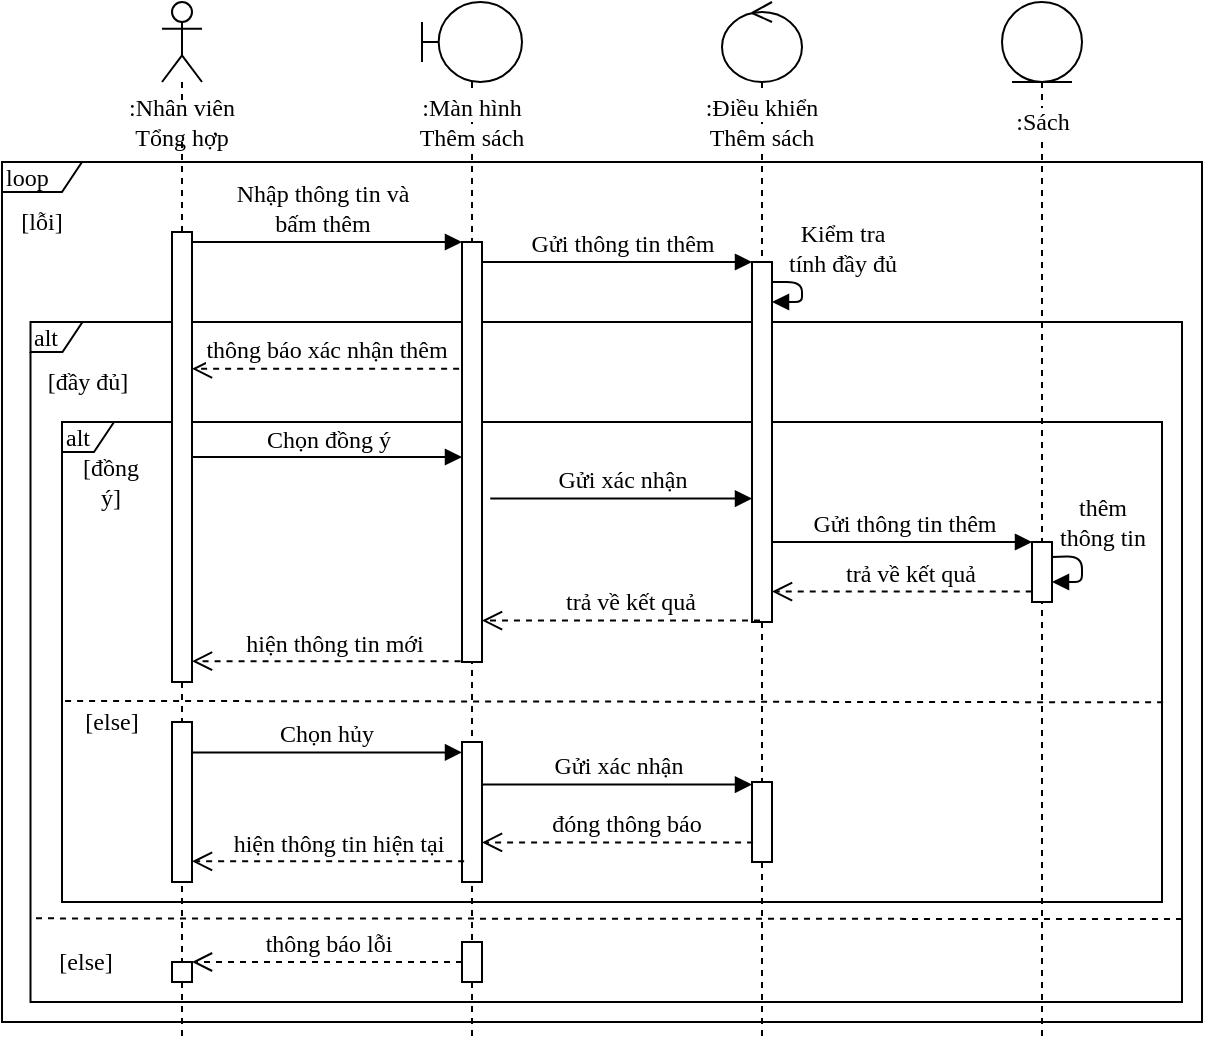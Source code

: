 <mxfile version="13.3.5" type="device"><diagram name="Page-1" id="13e1069c-82ec-6db2-03f1-153e76fe0fe0"><mxGraphModel dx="1202" dy="540" grid="1" gridSize="10" guides="1" tooltips="1" connect="1" arrows="1" fold="1" page="1" pageScale="1" pageWidth="827" pageHeight="1169" background="#ffffff" math="0" shadow="0"><root><mxCell id="0"/><mxCell id="1" parent="0"/><mxCell id="8qlqytxQUJr07SuBDFED-2" value="loop" style="shape=umlFrame;whiteSpace=wrap;html=1;width=40;height=15;fontFamily=Times New Roman;fontSize=12;align=left;" parent="1" vertex="1"><mxGeometry x="20" y="100" width="600" height="430" as="geometry"/></mxCell><mxCell id="8qlqytxQUJr07SuBDFED-74" value="alt" style="shape=umlFrame;whiteSpace=wrap;html=1;width=26;height=15;fontFamily=Times New Roman;fontSize=12;align=left;" parent="1" vertex="1"><mxGeometry x="34.25" y="180" width="575.75" height="340" as="geometry"/></mxCell><mxCell id="Mqc2IqFKAtQLX73uKZ2_-26" value="alt" style="shape=umlFrame;whiteSpace=wrap;html=1;width=26;height=15;fontFamily=Times New Roman;fontSize=12;align=left;" parent="1" vertex="1"><mxGeometry x="50" y="230" width="550" height="240" as="geometry"/></mxCell><mxCell id="tdb_ClGOePPP8fU_YmU6-1" value="" style="shape=umlLifeline;participant=umlActor;perimeter=lifelinePerimeter;whiteSpace=wrap;html=1;container=1;collapsible=0;recursiveResize=0;verticalAlign=top;spacingTop=36;labelBackgroundColor=#ffffff;outlineConnect=0;fontFamily=Times New Roman;fontSize=11;" parent="1" vertex="1"><mxGeometry x="100" y="20" width="20" height="520" as="geometry"/></mxCell><mxCell id="tdb_ClGOePPP8fU_YmU6-8" value="" style="html=1;points=[];perimeter=orthogonalPerimeter;fontFamily=Times New Roman;fontSize=12;" parent="tdb_ClGOePPP8fU_YmU6-1" vertex="1"><mxGeometry x="5" y="115" width="10" height="225" as="geometry"/></mxCell><mxCell id="8qlqytxQUJr07SuBDFED-80" value="" style="html=1;points=[];perimeter=orthogonalPerimeter;fontFamily=Times New Roman;fontSize=12;" parent="tdb_ClGOePPP8fU_YmU6-1" vertex="1"><mxGeometry x="5" y="480" width="10" height="10" as="geometry"/></mxCell><mxCell id="Mqc2IqFKAtQLX73uKZ2_-28" value="" style="html=1;points=[];perimeter=orthogonalPerimeter;fontFamily=Times New Roman;fontSize=12;" parent="tdb_ClGOePPP8fU_YmU6-1" vertex="1"><mxGeometry x="5" y="360" width="10" height="80" as="geometry"/></mxCell><mxCell id="tdb_ClGOePPP8fU_YmU6-3" value="" style="shape=umlLifeline;participant=umlControl;perimeter=lifelinePerimeter;whiteSpace=wrap;html=1;container=1;collapsible=0;recursiveResize=0;verticalAlign=top;spacingTop=36;labelBackgroundColor=#ffffff;outlineConnect=0;fontFamily=Times New Roman;fontSize=12;" parent="1" vertex="1"><mxGeometry x="380" y="20" width="40" height="520" as="geometry"/></mxCell><mxCell id="Mqc2IqFKAtQLX73uKZ2_-27" value="" style="html=1;points=[];perimeter=orthogonalPerimeter;fontFamily=Times New Roman;fontSize=12;" parent="tdb_ClGOePPP8fU_YmU6-3" vertex="1"><mxGeometry x="15" y="390" width="10" height="40" as="geometry"/></mxCell><mxCell id="tdb_ClGOePPP8fU_YmU6-4" value="" style="shape=umlLifeline;participant=umlEntity;perimeter=lifelinePerimeter;whiteSpace=wrap;html=1;container=1;collapsible=0;recursiveResize=0;verticalAlign=top;spacingTop=36;labelBackgroundColor=#ffffff;outlineConnect=0;fontFamily=Times New Roman;fontSize=12;" parent="1" vertex="1"><mxGeometry x="520" y="20" width="40" height="520" as="geometry"/></mxCell><mxCell id="GiUdu1NR9oItqfrMwQUK-1" value=":Nhân viên Tổng hợp" style="text;html=1;strokeColor=none;fillColor=#FFFFFF;align=center;verticalAlign=middle;whiteSpace=wrap;rounded=0;fontSize=12;fontFamily=Times New Roman;" parent="1" vertex="1"><mxGeometry x="75" y="70" width="70" height="20" as="geometry"/></mxCell><mxCell id="tdb_ClGOePPP8fU_YmU6-2" value="" style="shape=umlLifeline;participant=umlBoundary;perimeter=lifelinePerimeter;whiteSpace=wrap;html=1;container=1;collapsible=0;recursiveResize=0;verticalAlign=top;spacingTop=36;labelBackgroundColor=#ffffff;outlineConnect=0;fontFamily=Times New Roman;fontSize=12;" parent="1" vertex="1"><mxGeometry x="230" y="20" width="50" height="520" as="geometry"/></mxCell><mxCell id="tdb_ClGOePPP8fU_YmU6-10" value="" style="html=1;points=[];perimeter=orthogonalPerimeter;fontFamily=Times New Roman;fontSize=12;" parent="tdb_ClGOePPP8fU_YmU6-2" vertex="1"><mxGeometry x="20" y="120" width="10" height="210" as="geometry"/></mxCell><mxCell id="8qlqytxQUJr07SuBDFED-82" value="" style="html=1;points=[];perimeter=orthogonalPerimeter;fontFamily=Times New Roman;fontSize=12;" parent="tdb_ClGOePPP8fU_YmU6-2" vertex="1"><mxGeometry x="20" y="470" width="10" height="20" as="geometry"/></mxCell><mxCell id="Mqc2IqFKAtQLX73uKZ2_-29" value="" style="html=1;points=[];perimeter=orthogonalPerimeter;fontFamily=Times New Roman;fontSize=12;" parent="tdb_ClGOePPP8fU_YmU6-2" vertex="1"><mxGeometry x="20" y="370" width="10" height="70" as="geometry"/></mxCell><mxCell id="tdb_ClGOePPP8fU_YmU6-6" value="&lt;font style=&quot;font-size: 12px&quot;&gt;Nhập thông tin và&lt;br&gt;bấm thêm&lt;/font&gt;" style="html=1;verticalAlign=bottom;endArrow=block;fontFamily=Times New Roman;fontSize=12;" parent="1" source="tdb_ClGOePPP8fU_YmU6-8" target="tdb_ClGOePPP8fU_YmU6-10" edge="1"><mxGeometry x="-0.037" width="80" relative="1" as="geometry"><mxPoint x="130" y="130" as="sourcePoint"/><mxPoint x="220" y="150" as="targetPoint"/><Array as="points"><mxPoint x="150" y="140"/></Array><mxPoint as="offset"/></mxGeometry></mxCell><mxCell id="tdb_ClGOePPP8fU_YmU6-9" value="Gửi thông tin thêm" style="html=1;verticalAlign=bottom;endArrow=block;fontFamily=Times New Roman;fontSize=12;" parent="1" source="tdb_ClGOePPP8fU_YmU6-10" target="tdb_ClGOePPP8fU_YmU6-12" edge="1"><mxGeometry x="0.032" width="80" relative="1" as="geometry"><mxPoint x="260.0" y="160" as="sourcePoint"/><mxPoint x="404.69" y="160" as="targetPoint"/><Array as="points"><mxPoint x="360" y="150"/></Array><mxPoint as="offset"/></mxGeometry></mxCell><mxCell id="tdb_ClGOePPP8fU_YmU6-12" value="" style="html=1;points=[];perimeter=orthogonalPerimeter;fontFamily=Times New Roman;fontSize=12;" parent="1" vertex="1"><mxGeometry x="395" y="150" width="10" height="180" as="geometry"/></mxCell><mxCell id="GiUdu1NR9oItqfrMwQUK-2" value="&lt;span style=&quot;background-color: rgb(255 , 255 , 255)&quot;&gt;:Màn hình Thêm sách&lt;/span&gt;" style="text;html=1;strokeColor=none;fillColor=none;align=center;verticalAlign=middle;whiteSpace=wrap;rounded=0;fontFamily=Times New Roman;fontSize=12;" parent="1" vertex="1"><mxGeometry x="220" y="70" width="70" height="20" as="geometry"/></mxCell><mxCell id="GiUdu1NR9oItqfrMwQUK-3" value="&lt;span style=&quot;background-color: rgb(255 , 255 , 255)&quot;&gt;:Điều khiển Thêm sách&lt;/span&gt;" style="text;html=1;strokeColor=none;fillColor=none;align=center;verticalAlign=middle;whiteSpace=wrap;rounded=0;fontFamily=Times New Roman;fontSize=12;" parent="1" vertex="1"><mxGeometry x="360" y="70" width="80" height="20" as="geometry"/></mxCell><mxCell id="GiUdu1NR9oItqfrMwQUK-4" value="&lt;span style=&quot;background-color: rgb(255 , 255 , 255)&quot;&gt;:Sách&lt;/span&gt;" style="text;html=1;strokeColor=none;fillColor=none;align=center;verticalAlign=middle;whiteSpace=wrap;rounded=0;fontFamily=Times New Roman;fontSize=12;" parent="1" vertex="1"><mxGeometry x="512.5" y="70" width="55" height="20" as="geometry"/></mxCell><mxCell id="8qlqytxQUJr07SuBDFED-1" value="Kiểm tra&lt;br&gt;tính đầy đủ" style="html=1;verticalAlign=bottom;endArrow=block;fontFamily=Times New Roman;fontSize=12;" parent="1" source="tdb_ClGOePPP8fU_YmU6-12" target="tdb_ClGOePPP8fU_YmU6-12" edge="1"><mxGeometry x="-0.25" y="20" width="80" relative="1" as="geometry"><mxPoint x="400" y="160" as="sourcePoint"/><mxPoint x="539.33" y="140.1" as="targetPoint"/><Array as="points"><mxPoint x="420" y="160"/><mxPoint x="420" y="170"/></Array><mxPoint as="offset"/></mxGeometry></mxCell><mxCell id="8qlqytxQUJr07SuBDFED-3" value="[lỗi]" style="text;html=1;strokeColor=none;fillColor=none;align=center;verticalAlign=middle;whiteSpace=wrap;rounded=0;fontFamily=Times New Roman;fontSize=12;" parent="1" vertex="1"><mxGeometry x="30" y="120" width="20" height="20" as="geometry"/></mxCell><mxCell id="8qlqytxQUJr07SuBDFED-5" value="[đầy đủ]" style="text;html=1;strokeColor=none;fillColor=none;align=center;verticalAlign=middle;whiteSpace=wrap;rounded=0;fontFamily=Times New Roman;fontSize=12;" parent="1" vertex="1"><mxGeometry x="39.25" y="200" width="48.25" height="20" as="geometry"/></mxCell><mxCell id="8qlqytxQUJr07SuBDFED-27" value="[else]" style="text;html=1;strokeColor=none;fillColor=none;align=center;verticalAlign=middle;whiteSpace=wrap;rounded=0;fontFamily=Times New Roman;fontSize=12;" parent="1" vertex="1"><mxGeometry x="50" y="490" width="24" height="20" as="geometry"/></mxCell><mxCell id="Mqc2IqFKAtQLX73uKZ2_-22" value="thông báo xác nhận thêm" style="html=1;verticalAlign=bottom;endArrow=open;dashed=1;endSize=8;fontFamily=Times New Roman;fontSize=12;exitX=-0.144;exitY=0.302;exitDx=0;exitDy=0;exitPerimeter=0;" parent="1" source="tdb_ClGOePPP8fU_YmU6-10" target="tdb_ClGOePPP8fU_YmU6-8" edge="1"><mxGeometry relative="1" as="geometry"><mxPoint x="251" y="209.58" as="sourcePoint"/><mxPoint x="115" y="209.58" as="targetPoint"/></mxGeometry></mxCell><mxCell id="8qlqytxQUJr07SuBDFED-81" value="thông báo lỗi" style="html=1;verticalAlign=bottom;endArrow=open;dashed=1;endSize=8;fontFamily=Times New Roman;fontSize=12;" parent="1" source="8qlqytxQUJr07SuBDFED-82" target="8qlqytxQUJr07SuBDFED-80" edge="1"><mxGeometry relative="1" as="geometry"><mxPoint x="250.41" y="655.53" as="sourcePoint"/><mxPoint x="115" y="630" as="targetPoint"/></mxGeometry></mxCell><mxCell id="Mqc2IqFKAtQLX73uKZ2_-30" value="[đồng ý]" style="text;html=1;strokeColor=none;fillColor=none;align=center;verticalAlign=middle;whiteSpace=wrap;rounded=0;fontFamily=Times New Roman;fontSize=12;" parent="1" vertex="1"><mxGeometry x="59.25" y="250.0" width="30.75" height="20" as="geometry"/></mxCell><mxCell id="Mqc2IqFKAtQLX73uKZ2_-31" value="[else]" style="text;html=1;strokeColor=none;fillColor=none;align=center;verticalAlign=middle;whiteSpace=wrap;rounded=0;fontFamily=Times New Roman;fontSize=12;" parent="1" vertex="1"><mxGeometry x="62.62" y="370" width="24" height="20" as="geometry"/></mxCell><mxCell id="Mqc2IqFKAtQLX73uKZ2_-32" value="" style="endArrow=none;dashed=1;html=1;fontFamily=Times New Roman;fontSize=12;exitX=1.001;exitY=0.584;exitDx=0;exitDy=0;exitPerimeter=0;entryX=0;entryY=0.581;entryDx=0;entryDy=0;entryPerimeter=0;" parent="1" source="Mqc2IqFKAtQLX73uKZ2_-26" target="Mqc2IqFKAtQLX73uKZ2_-26" edge="1"><mxGeometry width="50" height="50" relative="1" as="geometry"><mxPoint x="623.575" y="440.88" as="sourcePoint"/><mxPoint x="24" y="443" as="targetPoint"/><Array as="points"/></mxGeometry></mxCell><mxCell id="Mqc2IqFKAtQLX73uKZ2_-33" value="Chọn đồng ý" style="html=1;verticalAlign=bottom;endArrow=block;fontFamily=Times New Roman;fontSize=12;" parent="1" source="tdb_ClGOePPP8fU_YmU6-8" target="tdb_ClGOePPP8fU_YmU6-10" edge="1"><mxGeometry width="80" relative="1" as="geometry"><mxPoint x="105" y="266" as="sourcePoint"/><mxPoint x="240" y="266.34" as="targetPoint"/><Array as="points"/></mxGeometry></mxCell><mxCell id="Mqc2IqFKAtQLX73uKZ2_-34" value="Gửi xác nhận" style="html=1;verticalAlign=bottom;endArrow=block;fontFamily=Times New Roman;fontSize=12;exitX=1.411;exitY=0.611;exitDx=0;exitDy=0;exitPerimeter=0;" parent="1" source="tdb_ClGOePPP8fU_YmU6-10" target="tdb_ClGOePPP8fU_YmU6-12" edge="1"><mxGeometry x="0.005" width="80" relative="1" as="geometry"><mxPoint x="260" y="256" as="sourcePoint"/><mxPoint x="385" y="280.08" as="targetPoint"/><Array as="points"/><mxPoint as="offset"/></mxGeometry></mxCell><mxCell id="Mqc2IqFKAtQLX73uKZ2_-35" value="Chọn hủy" style="html=1;verticalAlign=bottom;endArrow=block;fontFamily=Times New Roman;fontSize=12;exitX=0.952;exitY=0.19;exitDx=0;exitDy=0;exitPerimeter=0;" parent="1" source="Mqc2IqFKAtQLX73uKZ2_-28" target="Mqc2IqFKAtQLX73uKZ2_-29" edge="1"><mxGeometry width="80" relative="1" as="geometry"><mxPoint x="105" y="390" as="sourcePoint"/><mxPoint x="230" y="444.76" as="targetPoint"/><Array as="points"/></mxGeometry></mxCell><mxCell id="Mqc2IqFKAtQLX73uKZ2_-37" value="thêm&lt;br&gt;thông tin" style="html=1;verticalAlign=bottom;endArrow=block;fontFamily=Times New Roman;fontSize=12;exitX=0.996;exitY=0.248;exitDx=0;exitDy=0;exitPerimeter=0;" parent="1" source="Mqc2IqFKAtQLX73uKZ2_-45" target="Mqc2IqFKAtQLX73uKZ2_-45" edge="1"><mxGeometry x="-0.209" y="10" width="80" relative="1" as="geometry"><mxPoint x="524.87" y="297.85" as="sourcePoint"/><mxPoint x="524.87" y="310.85" as="targetPoint"/><Array as="points"><mxPoint x="560" y="297"/><mxPoint x="560" y="310"/></Array><mxPoint y="-2" as="offset"/></mxGeometry></mxCell><mxCell id="Mqc2IqFKAtQLX73uKZ2_-38" value="Gửi thông tin thêm" style="html=1;verticalAlign=bottom;endArrow=block;fontFamily=Times New Roman;fontSize=12;" parent="1" source="tdb_ClGOePPP8fU_YmU6-12" target="Mqc2IqFKAtQLX73uKZ2_-45" edge="1"><mxGeometry x="0.005" width="80" relative="1" as="geometry"><mxPoint x="394.7" y="290.4" as="sourcePoint"/><mxPoint x="515" y="290.4" as="targetPoint"/><Array as="points"/><mxPoint as="offset"/></mxGeometry></mxCell><mxCell id="Mqc2IqFKAtQLX73uKZ2_-39" value="trả về kết quả" style="html=1;verticalAlign=bottom;endArrow=open;dashed=1;endSize=8;fontFamily=Times New Roman;fontSize=12;exitX=-0.014;exitY=0.826;exitDx=0;exitDy=0;exitPerimeter=0;" parent="1" source="Mqc2IqFKAtQLX73uKZ2_-45" target="tdb_ClGOePPP8fU_YmU6-12" edge="1"><mxGeometry x="-0.063" relative="1" as="geometry"><mxPoint x="520" y="320" as="sourcePoint"/><mxPoint x="395" y="320" as="targetPoint"/><mxPoint as="offset"/></mxGeometry></mxCell><mxCell id="Mqc2IqFKAtQLX73uKZ2_-40" value="trả về kết quả" style="html=1;verticalAlign=bottom;endArrow=open;dashed=1;endSize=8;fontFamily=Times New Roman;fontSize=12;exitX=0.4;exitY=0.996;exitDx=0;exitDy=0;exitPerimeter=0;" parent="1" source="tdb_ClGOePPP8fU_YmU6-12" target="tdb_ClGOePPP8fU_YmU6-10" edge="1"><mxGeometry x="-0.063" relative="1" as="geometry"><mxPoint x="383.9" y="333.92" as="sourcePoint"/><mxPoint x="280" y="334" as="targetPoint"/><mxPoint as="offset"/></mxGeometry></mxCell><mxCell id="Mqc2IqFKAtQLX73uKZ2_-41" value="hiện thông tin mới" style="html=1;verticalAlign=bottom;endArrow=open;dashed=1;endSize=8;fontFamily=Times New Roman;fontSize=12;exitX=-0.071;exitY=0.998;exitDx=0;exitDy=0;exitPerimeter=0;" parent="1" source="tdb_ClGOePPP8fU_YmU6-10" target="tdb_ClGOePPP8fU_YmU6-8" edge="1"><mxGeometry x="-0.063" relative="1" as="geometry"><mxPoint x="239.46" y="345.44" as="sourcePoint"/><mxPoint x="105" y="345.44" as="targetPoint"/><mxPoint as="offset"/></mxGeometry></mxCell><mxCell id="Mqc2IqFKAtQLX73uKZ2_-42" value="Gửi xác nhận" style="html=1;verticalAlign=bottom;endArrow=block;fontFamily=Times New Roman;fontSize=12;exitX=1.013;exitY=0.304;exitDx=0;exitDy=0;exitPerimeter=0;" parent="1" source="Mqc2IqFKAtQLX73uKZ2_-29" target="Mqc2IqFKAtQLX73uKZ2_-27" edge="1"><mxGeometry width="80" relative="1" as="geometry"><mxPoint x="250" y="400" as="sourcePoint"/><mxPoint x="385" y="400" as="targetPoint"/><Array as="points"/></mxGeometry></mxCell><mxCell id="Mqc2IqFKAtQLX73uKZ2_-43" value="đóng thông báo" style="html=1;verticalAlign=bottom;endArrow=open;dashed=1;endSize=8;fontFamily=Times New Roman;fontSize=12;exitX=0.054;exitY=0.755;exitDx=0;exitDy=0;exitPerimeter=0;" parent="1" target="Mqc2IqFKAtQLX73uKZ2_-29" edge="1" source="Mqc2IqFKAtQLX73uKZ2_-27"><mxGeometry x="-0.063" relative="1" as="geometry"><mxPoint x="396" y="484" as="sourcePoint"/><mxPoint x="241.43" y="430.0" as="targetPoint"/><mxPoint as="offset"/></mxGeometry></mxCell><mxCell id="Mqc2IqFKAtQLX73uKZ2_-44" value="hiện thông tin hiện tại" style="html=1;verticalAlign=bottom;endArrow=open;dashed=1;endSize=8;fontFamily=Times New Roman;fontSize=12;exitX=0.107;exitY=0.852;exitDx=0;exitDy=0;exitPerimeter=0;" parent="1" source="Mqc2IqFKAtQLX73uKZ2_-29" target="Mqc2IqFKAtQLX73uKZ2_-28" edge="1"><mxGeometry x="-0.063" relative="1" as="geometry"><mxPoint x="234.46" y="440.0" as="sourcePoint"/><mxPoint x="100" y="440.0" as="targetPoint"/><mxPoint as="offset"/></mxGeometry></mxCell><mxCell id="Mqc2IqFKAtQLX73uKZ2_-45" value="" style="html=1;points=[];perimeter=orthogonalPerimeter;fontFamily=Times New Roman;fontSize=12;" parent="1" vertex="1"><mxGeometry x="535" y="290" width="10" height="30" as="geometry"/></mxCell><mxCell id="Mqc2IqFKAtQLX73uKZ2_-61" value="" style="endArrow=none;dashed=1;html=1;fontFamily=Times New Roman;fontSize=12;exitX=1;exitY=0.878;exitDx=0;exitDy=0;exitPerimeter=0;entryX=0;entryY=0.877;entryDx=0;entryDy=0;entryPerimeter=0;" parent="1" source="8qlqytxQUJr07SuBDFED-74" target="8qlqytxQUJr07SuBDFED-74" edge="1"><mxGeometry width="50" height="50" relative="1" as="geometry"><mxPoint x="724.97" y="600.0" as="sourcePoint"/><mxPoint x="10.0" y="600.0" as="targetPoint"/><Array as="points"/></mxGeometry></mxCell></root></mxGraphModel></diagram></mxfile>